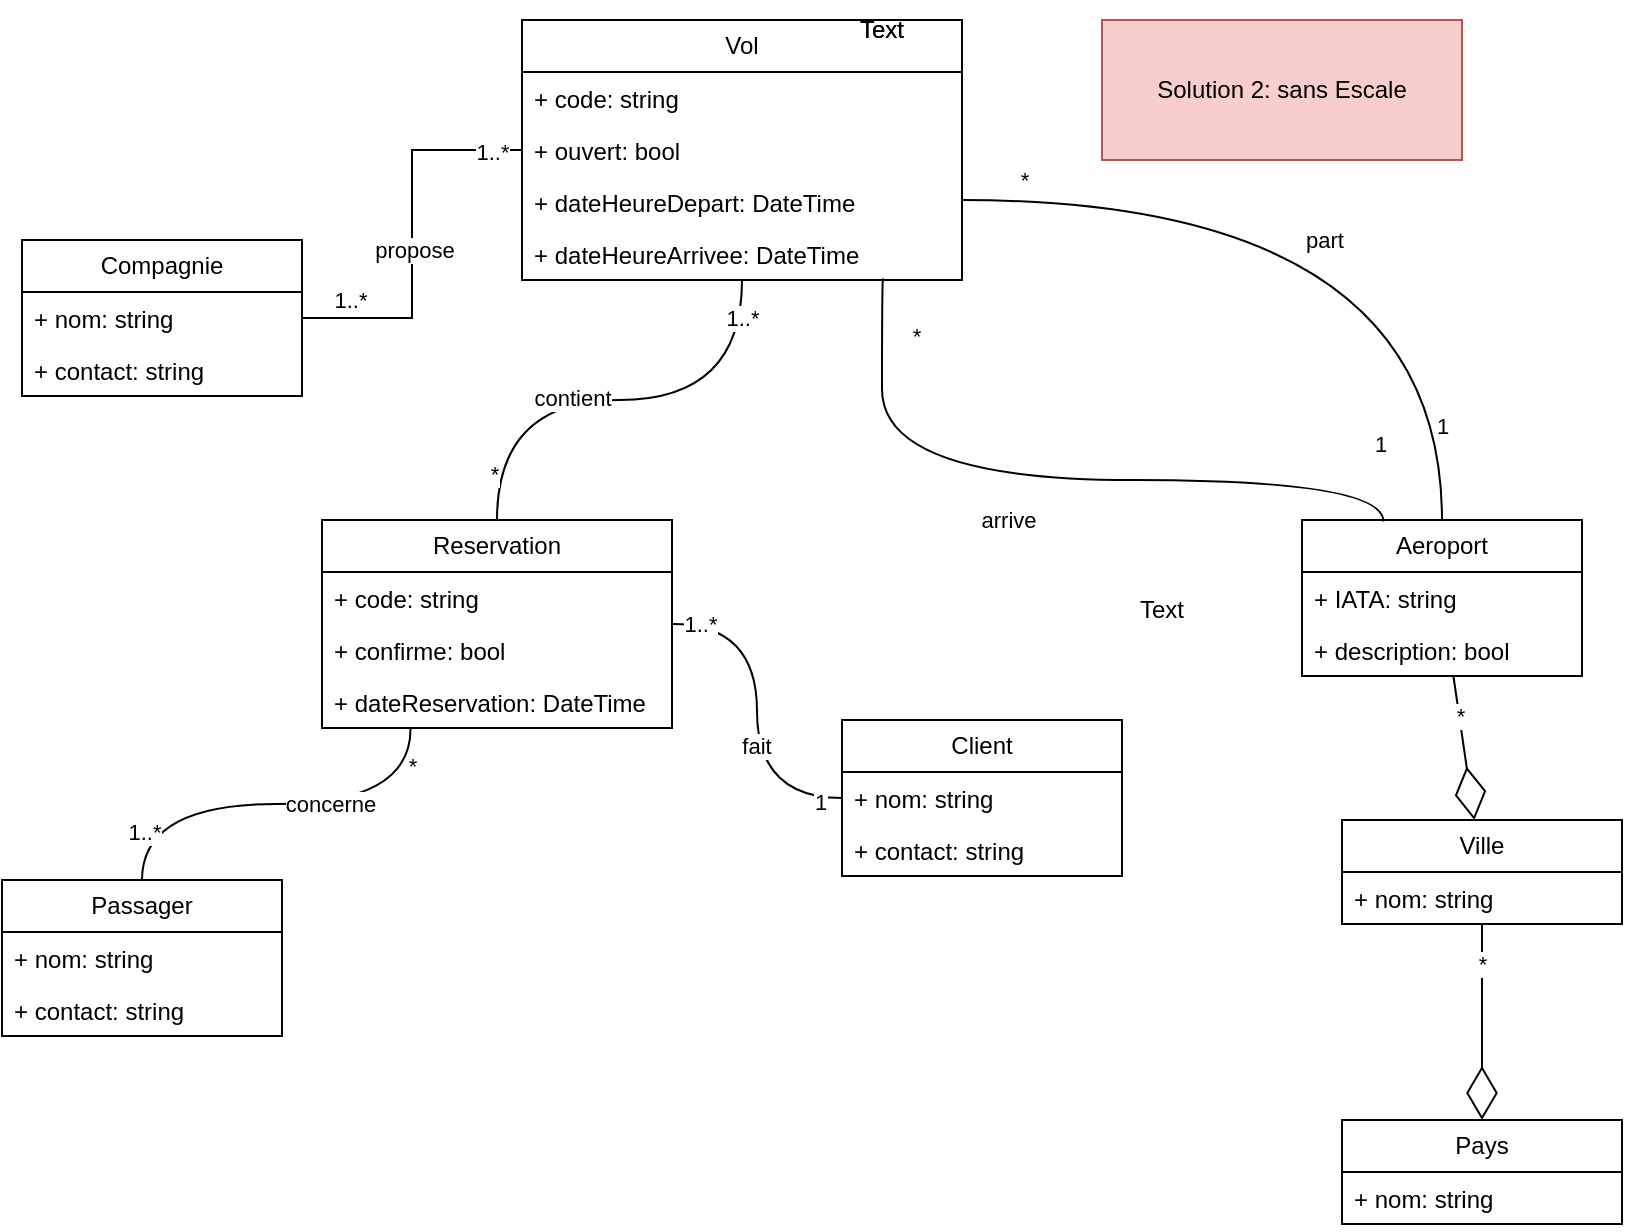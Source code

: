 <mxfile version="21.5.1" type="device">
  <diagram name="Page-1" id="QruLVX8btlc6S3L78YsI">
    <mxGraphModel dx="1036" dy="614" grid="1" gridSize="10" guides="1" tooltips="1" connect="1" arrows="1" fold="1" page="1" pageScale="1" pageWidth="850" pageHeight="1100" math="0" shadow="0">
      <root>
        <mxCell id="0" />
        <mxCell id="1" parent="0" />
        <mxCell id="to6z6Xeez4nVyGI6VchG-9" style="edgeStyle=orthogonalEdgeStyle;rounded=0;orthogonalLoop=1;jettySize=auto;html=1;endArrow=none;endFill=0;" parent="1" source="to6z6Xeez4nVyGI6VchG-1" target="to6z6Xeez4nVyGI6VchG-5" edge="1">
          <mxGeometry relative="1" as="geometry">
            <mxPoint x="250" y="201.974" as="sourcePoint" />
            <mxPoint x="440" y="293" as="targetPoint" />
          </mxGeometry>
        </mxCell>
        <mxCell id="to6z6Xeez4nVyGI6VchG-11" value="1..*" style="edgeLabel;html=1;align=center;verticalAlign=middle;resizable=0;points=[];" parent="to6z6Xeez4nVyGI6VchG-9" vertex="1" connectable="0">
          <mxGeometry x="0.84" y="-1" relative="1" as="geometry">
            <mxPoint as="offset" />
          </mxGeometry>
        </mxCell>
        <mxCell id="to6z6Xeez4nVyGI6VchG-12" value="1..*" style="edgeLabel;html=1;align=center;verticalAlign=middle;resizable=0;points=[];" parent="to6z6Xeez4nVyGI6VchG-9" vertex="1" connectable="0">
          <mxGeometry x="-0.92" y="2" relative="1" as="geometry">
            <mxPoint x="16" y="-7" as="offset" />
          </mxGeometry>
        </mxCell>
        <mxCell id="to6z6Xeez4nVyGI6VchG-13" value="propose" style="edgeLabel;html=1;align=center;verticalAlign=middle;resizable=0;points=[];" parent="to6z6Xeez4nVyGI6VchG-9" vertex="1" connectable="0">
          <mxGeometry x="-0.085" y="-1" relative="1" as="geometry">
            <mxPoint as="offset" />
          </mxGeometry>
        </mxCell>
        <mxCell id="to6z6Xeez4nVyGI6VchG-1" value="Compagnie" style="swimlane;fontStyle=0;childLayout=stackLayout;horizontal=1;startSize=26;fillColor=none;horizontalStack=0;resizeParent=1;resizeParentMax=0;resizeLast=0;collapsible=1;marginBottom=0;whiteSpace=wrap;html=1;" parent="1" vertex="1">
          <mxGeometry x="80" y="130" width="140" height="78" as="geometry" />
        </mxCell>
        <mxCell id="to6z6Xeez4nVyGI6VchG-2" value="+ nom: string&amp;nbsp;" style="text;strokeColor=none;fillColor=none;align=left;verticalAlign=top;spacingLeft=4;spacingRight=4;overflow=hidden;rotatable=0;points=[[0,0.5],[1,0.5]];portConstraint=eastwest;whiteSpace=wrap;html=1;" parent="to6z6Xeez4nVyGI6VchG-1" vertex="1">
          <mxGeometry y="26" width="140" height="26" as="geometry" />
        </mxCell>
        <mxCell id="to6z6Xeez4nVyGI6VchG-3" value="+ contact: string" style="text;strokeColor=none;fillColor=none;align=left;verticalAlign=top;spacingLeft=4;spacingRight=4;overflow=hidden;rotatable=0;points=[[0,0.5],[1,0.5]];portConstraint=eastwest;whiteSpace=wrap;html=1;" parent="to6z6Xeez4nVyGI6VchG-1" vertex="1">
          <mxGeometry y="52" width="140" height="26" as="geometry" />
        </mxCell>
        <mxCell id="to6z6Xeez4nVyGI6VchG-5" value="Vol" style="swimlane;fontStyle=0;childLayout=stackLayout;horizontal=1;startSize=26;fillColor=none;horizontalStack=0;resizeParent=1;resizeParentMax=0;resizeLast=0;collapsible=1;marginBottom=0;whiteSpace=wrap;html=1;" parent="1" vertex="1">
          <mxGeometry x="330" y="20" width="220" height="130" as="geometry" />
        </mxCell>
        <mxCell id="to6z6Xeez4nVyGI6VchG-6" value="+ code: string" style="text;strokeColor=none;fillColor=none;align=left;verticalAlign=top;spacingLeft=4;spacingRight=4;overflow=hidden;rotatable=0;points=[[0,0.5],[1,0.5]];portConstraint=eastwest;whiteSpace=wrap;html=1;" parent="to6z6Xeez4nVyGI6VchG-5" vertex="1">
          <mxGeometry y="26" width="220" height="26" as="geometry" />
        </mxCell>
        <mxCell id="to6z6Xeez4nVyGI6VchG-7" value="+ ouvert: bool" style="text;strokeColor=none;fillColor=none;align=left;verticalAlign=top;spacingLeft=4;spacingRight=4;overflow=hidden;rotatable=0;points=[[0,0.5],[1,0.5]];portConstraint=eastwest;whiteSpace=wrap;html=1;" parent="to6z6Xeez4nVyGI6VchG-5" vertex="1">
          <mxGeometry y="52" width="220" height="26" as="geometry" />
        </mxCell>
        <mxCell id="to6z6Xeez4nVyGI6VchG-62" value="+ dateHeureDepart: DateTime" style="text;strokeColor=none;fillColor=none;align=left;verticalAlign=top;spacingLeft=4;spacingRight=4;overflow=hidden;rotatable=0;points=[[0,0.5],[1,0.5]];portConstraint=eastwest;whiteSpace=wrap;html=1;" parent="to6z6Xeez4nVyGI6VchG-5" vertex="1">
          <mxGeometry y="78" width="220" height="26" as="geometry" />
        </mxCell>
        <mxCell id="to6z6Xeez4nVyGI6VchG-63" value="+ dateHeureArrivee: DateTime" style="text;strokeColor=none;fillColor=none;align=left;verticalAlign=top;spacingLeft=4;spacingRight=4;overflow=hidden;rotatable=0;points=[[0,0.5],[1,0.5]];portConstraint=eastwest;whiteSpace=wrap;html=1;" parent="to6z6Xeez4nVyGI6VchG-5" vertex="1">
          <mxGeometry y="104" width="220" height="26" as="geometry" />
        </mxCell>
        <mxCell id="to6z6Xeez4nVyGI6VchG-27" style="edgeStyle=orthogonalEdgeStyle;rounded=0;orthogonalLoop=1;jettySize=auto;html=1;endArrow=none;endFill=0;curved=1;" parent="1" source="to6z6Xeez4nVyGI6VchG-18" target="to6z6Xeez4nVyGI6VchG-24" edge="1">
          <mxGeometry relative="1" as="geometry" />
        </mxCell>
        <mxCell id="to6z6Xeez4nVyGI6VchG-28" value="1..*" style="edgeLabel;html=1;align=center;verticalAlign=middle;resizable=0;points=[];" parent="to6z6Xeez4nVyGI6VchG-27" vertex="1" connectable="0">
          <mxGeometry x="0.845" relative="1" as="geometry">
            <mxPoint as="offset" />
          </mxGeometry>
        </mxCell>
        <mxCell id="to6z6Xeez4nVyGI6VchG-29" value="fait" style="edgeLabel;html=1;align=center;verticalAlign=middle;resizable=0;points=[];" parent="to6z6Xeez4nVyGI6VchG-27" vertex="1" connectable="0">
          <mxGeometry x="-0.197" y="1" relative="1" as="geometry">
            <mxPoint as="offset" />
          </mxGeometry>
        </mxCell>
        <mxCell id="to6z6Xeez4nVyGI6VchG-30" value="1" style="edgeLabel;html=1;align=center;verticalAlign=middle;resizable=0;points=[];" parent="to6z6Xeez4nVyGI6VchG-27" vertex="1" connectable="0">
          <mxGeometry x="-0.866" y="2" relative="1" as="geometry">
            <mxPoint as="offset" />
          </mxGeometry>
        </mxCell>
        <mxCell id="to6z6Xeez4nVyGI6VchG-18" value="Client" style="swimlane;fontStyle=0;childLayout=stackLayout;horizontal=1;startSize=26;fillColor=none;horizontalStack=0;resizeParent=1;resizeParentMax=0;resizeLast=0;collapsible=1;marginBottom=0;whiteSpace=wrap;html=1;" parent="1" vertex="1">
          <mxGeometry x="490" y="370" width="140" height="78" as="geometry" />
        </mxCell>
        <mxCell id="to6z6Xeez4nVyGI6VchG-19" value="+ nom: string&amp;nbsp;" style="text;strokeColor=none;fillColor=none;align=left;verticalAlign=top;spacingLeft=4;spacingRight=4;overflow=hidden;rotatable=0;points=[[0,0.5],[1,0.5]];portConstraint=eastwest;whiteSpace=wrap;html=1;" parent="to6z6Xeez4nVyGI6VchG-18" vertex="1">
          <mxGeometry y="26" width="140" height="26" as="geometry" />
        </mxCell>
        <mxCell id="to6z6Xeez4nVyGI6VchG-20" value="+ contact: string" style="text;strokeColor=none;fillColor=none;align=left;verticalAlign=top;spacingLeft=4;spacingRight=4;overflow=hidden;rotatable=0;points=[[0,0.5],[1,0.5]];portConstraint=eastwest;whiteSpace=wrap;html=1;" parent="to6z6Xeez4nVyGI6VchG-18" vertex="1">
          <mxGeometry y="52" width="140" height="26" as="geometry" />
        </mxCell>
        <mxCell id="to6z6Xeez4nVyGI6VchG-21" value="Passager" style="swimlane;fontStyle=0;childLayout=stackLayout;horizontal=1;startSize=26;fillColor=none;horizontalStack=0;resizeParent=1;resizeParentMax=0;resizeLast=0;collapsible=1;marginBottom=0;whiteSpace=wrap;html=1;" parent="1" vertex="1">
          <mxGeometry x="70" y="450" width="140" height="78" as="geometry" />
        </mxCell>
        <mxCell id="to6z6Xeez4nVyGI6VchG-22" value="+ nom: string&amp;nbsp;" style="text;strokeColor=none;fillColor=none;align=left;verticalAlign=top;spacingLeft=4;spacingRight=4;overflow=hidden;rotatable=0;points=[[0,0.5],[1,0.5]];portConstraint=eastwest;whiteSpace=wrap;html=1;" parent="to6z6Xeez4nVyGI6VchG-21" vertex="1">
          <mxGeometry y="26" width="140" height="26" as="geometry" />
        </mxCell>
        <mxCell id="to6z6Xeez4nVyGI6VchG-23" value="+ contact: string" style="text;strokeColor=none;fillColor=none;align=left;verticalAlign=top;spacingLeft=4;spacingRight=4;overflow=hidden;rotatable=0;points=[[0,0.5],[1,0.5]];portConstraint=eastwest;whiteSpace=wrap;html=1;" parent="to6z6Xeez4nVyGI6VchG-21" vertex="1">
          <mxGeometry y="52" width="140" height="26" as="geometry" />
        </mxCell>
        <mxCell id="to6z6Xeez4nVyGI6VchG-31" style="edgeStyle=orthogonalEdgeStyle;rounded=0;orthogonalLoop=1;jettySize=auto;html=1;endArrow=none;endFill=0;exitX=0.253;exitY=1.013;exitDx=0;exitDy=0;exitPerimeter=0;curved=1;" parent="1" source="to6z6Xeez4nVyGI6VchG-26" target="to6z6Xeez4nVyGI6VchG-21" edge="1">
          <mxGeometry relative="1" as="geometry" />
        </mxCell>
        <mxCell id="to6z6Xeez4nVyGI6VchG-32" value="concerne" style="edgeLabel;html=1;align=center;verticalAlign=middle;resizable=0;points=[];" parent="to6z6Xeez4nVyGI6VchG-31" vertex="1" connectable="0">
          <mxGeometry x="-0.255" relative="1" as="geometry">
            <mxPoint as="offset" />
          </mxGeometry>
        </mxCell>
        <mxCell id="to6z6Xeez4nVyGI6VchG-33" value="1..*" style="edgeLabel;html=1;align=center;verticalAlign=middle;resizable=0;points=[];" parent="to6z6Xeez4nVyGI6VchG-31" vertex="1" connectable="0">
          <mxGeometry x="0.769" y="1" relative="1" as="geometry">
            <mxPoint as="offset" />
          </mxGeometry>
        </mxCell>
        <mxCell id="to6z6Xeez4nVyGI6VchG-34" value="*" style="edgeLabel;html=1;align=center;verticalAlign=middle;resizable=0;points=[];" parent="to6z6Xeez4nVyGI6VchG-31" vertex="1" connectable="0">
          <mxGeometry x="-0.829" relative="1" as="geometry">
            <mxPoint as="offset" />
          </mxGeometry>
        </mxCell>
        <mxCell id="to6z6Xeez4nVyGI6VchG-24" value="Reservation" style="swimlane;fontStyle=0;childLayout=stackLayout;horizontal=1;startSize=26;fillColor=none;horizontalStack=0;resizeParent=1;resizeParentMax=0;resizeLast=0;collapsible=1;marginBottom=0;whiteSpace=wrap;html=1;" parent="1" vertex="1">
          <mxGeometry x="230" y="270" width="175" height="104" as="geometry" />
        </mxCell>
        <mxCell id="to6z6Xeez4nVyGI6VchG-25" value="+ code: string&amp;nbsp;" style="text;strokeColor=none;fillColor=none;align=left;verticalAlign=top;spacingLeft=4;spacingRight=4;overflow=hidden;rotatable=0;points=[[0,0.5],[1,0.5]];portConstraint=eastwest;whiteSpace=wrap;html=1;" parent="to6z6Xeez4nVyGI6VchG-24" vertex="1">
          <mxGeometry y="26" width="175" height="26" as="geometry" />
        </mxCell>
        <mxCell id="to6z6Xeez4nVyGI6VchG-64" value="+ confirme: bool" style="text;strokeColor=none;fillColor=none;align=left;verticalAlign=top;spacingLeft=4;spacingRight=4;overflow=hidden;rotatable=0;points=[[0,0.5],[1,0.5]];portConstraint=eastwest;whiteSpace=wrap;html=1;" parent="to6z6Xeez4nVyGI6VchG-24" vertex="1">
          <mxGeometry y="52" width="175" height="26" as="geometry" />
        </mxCell>
        <mxCell id="to6z6Xeez4nVyGI6VchG-26" value="+ dateReservation: DateTime" style="text;strokeColor=none;fillColor=none;align=left;verticalAlign=top;spacingLeft=4;spacingRight=4;overflow=hidden;rotatable=0;points=[[0,0.5],[1,0.5]];portConstraint=eastwest;whiteSpace=wrap;html=1;" parent="to6z6Xeez4nVyGI6VchG-24" vertex="1">
          <mxGeometry y="78" width="175" height="26" as="geometry" />
        </mxCell>
        <mxCell id="to6z6Xeez4nVyGI6VchG-35" style="edgeStyle=orthogonalEdgeStyle;rounded=0;orthogonalLoop=1;jettySize=auto;html=1;endArrow=none;endFill=0;curved=1;" parent="1" source="to6z6Xeez4nVyGI6VchG-24" target="to6z6Xeez4nVyGI6VchG-5" edge="1">
          <mxGeometry relative="1" as="geometry">
            <mxPoint x="260" y="590" as="sourcePoint" />
            <mxPoint x="348" y="398" as="targetPoint" />
          </mxGeometry>
        </mxCell>
        <mxCell id="to6z6Xeez4nVyGI6VchG-36" value="1..*" style="edgeLabel;html=1;align=center;verticalAlign=middle;resizable=0;points=[];" parent="to6z6Xeez4nVyGI6VchG-35" vertex="1" connectable="0">
          <mxGeometry x="0.845" relative="1" as="geometry">
            <mxPoint as="offset" />
          </mxGeometry>
        </mxCell>
        <mxCell id="to6z6Xeez4nVyGI6VchG-37" value="contient" style="edgeLabel;html=1;align=center;verticalAlign=middle;resizable=0;points=[];" parent="to6z6Xeez4nVyGI6VchG-35" vertex="1" connectable="0">
          <mxGeometry x="-0.197" y="1" relative="1" as="geometry">
            <mxPoint as="offset" />
          </mxGeometry>
        </mxCell>
        <mxCell id="to6z6Xeez4nVyGI6VchG-38" value="*" style="edgeLabel;html=1;align=center;verticalAlign=middle;resizable=0;points=[];" parent="to6z6Xeez4nVyGI6VchG-35" vertex="1" connectable="0">
          <mxGeometry x="-0.866" y="2" relative="1" as="geometry">
            <mxPoint y="-7" as="offset" />
          </mxGeometry>
        </mxCell>
        <mxCell id="to6z6Xeez4nVyGI6VchG-40" value="Aeroport" style="swimlane;fontStyle=0;childLayout=stackLayout;horizontal=1;startSize=26;fillColor=none;horizontalStack=0;resizeParent=1;resizeParentMax=0;resizeLast=0;collapsible=1;marginBottom=0;whiteSpace=wrap;html=1;" parent="1" vertex="1">
          <mxGeometry x="720" y="270" width="140" height="78" as="geometry" />
        </mxCell>
        <mxCell id="to6z6Xeez4nVyGI6VchG-41" value="+ IATA: string" style="text;strokeColor=none;fillColor=none;align=left;verticalAlign=top;spacingLeft=4;spacingRight=4;overflow=hidden;rotatable=0;points=[[0,0.5],[1,0.5]];portConstraint=eastwest;whiteSpace=wrap;html=1;" parent="to6z6Xeez4nVyGI6VchG-40" vertex="1">
          <mxGeometry y="26" width="140" height="26" as="geometry" />
        </mxCell>
        <mxCell id="to6z6Xeez4nVyGI6VchG-42" value="+ description: bool" style="text;strokeColor=none;fillColor=none;align=left;verticalAlign=top;spacingLeft=4;spacingRight=4;overflow=hidden;rotatable=0;points=[[0,0.5],[1,0.5]];portConstraint=eastwest;whiteSpace=wrap;html=1;" parent="to6z6Xeez4nVyGI6VchG-40" vertex="1">
          <mxGeometry y="52" width="140" height="26" as="geometry" />
        </mxCell>
        <mxCell id="to6z6Xeez4nVyGI6VchG-44" value="Ville" style="swimlane;fontStyle=0;childLayout=stackLayout;horizontal=1;startSize=26;fillColor=none;horizontalStack=0;resizeParent=1;resizeParentMax=0;resizeLast=0;collapsible=1;marginBottom=0;whiteSpace=wrap;html=1;" parent="1" vertex="1">
          <mxGeometry x="740" y="420" width="140" height="52" as="geometry" />
        </mxCell>
        <mxCell id="to6z6Xeez4nVyGI6VchG-45" value="+ nom: string" style="text;strokeColor=none;fillColor=none;align=left;verticalAlign=top;spacingLeft=4;spacingRight=4;overflow=hidden;rotatable=0;points=[[0,0.5],[1,0.5]];portConstraint=eastwest;whiteSpace=wrap;html=1;" parent="to6z6Xeez4nVyGI6VchG-44" vertex="1">
          <mxGeometry y="26" width="140" height="26" as="geometry" />
        </mxCell>
        <mxCell id="to6z6Xeez4nVyGI6VchG-47" value="Pays" style="swimlane;fontStyle=0;childLayout=stackLayout;horizontal=1;startSize=26;fillColor=none;horizontalStack=0;resizeParent=1;resizeParentMax=0;resizeLast=0;collapsible=1;marginBottom=0;whiteSpace=wrap;html=1;" parent="1" vertex="1">
          <mxGeometry x="740" y="570" width="140" height="52" as="geometry" />
        </mxCell>
        <mxCell id="to6z6Xeez4nVyGI6VchG-48" value="+ nom: string" style="text;strokeColor=none;fillColor=none;align=left;verticalAlign=top;spacingLeft=4;spacingRight=4;overflow=hidden;rotatable=0;points=[[0,0.5],[1,0.5]];portConstraint=eastwest;whiteSpace=wrap;html=1;" parent="to6z6Xeez4nVyGI6VchG-47" vertex="1">
          <mxGeometry y="26" width="140" height="26" as="geometry" />
        </mxCell>
        <mxCell id="to6z6Xeez4nVyGI6VchG-50" value="" style="endArrow=diamondThin;endFill=0;endSize=24;html=1;rounded=0;" parent="1" source="to6z6Xeez4nVyGI6VchG-44" target="to6z6Xeez4nVyGI6VchG-47" edge="1">
          <mxGeometry width="160" relative="1" as="geometry">
            <mxPoint x="350" y="410" as="sourcePoint" />
            <mxPoint x="510" y="410" as="targetPoint" />
          </mxGeometry>
        </mxCell>
        <mxCell id="to6z6Xeez4nVyGI6VchG-53" value="*" style="edgeLabel;html=1;align=center;verticalAlign=middle;resizable=0;points=[];" parent="to6z6Xeez4nVyGI6VchG-50" vertex="1" connectable="0">
          <mxGeometry x="-0.606" relative="1" as="geometry">
            <mxPoint as="offset" />
          </mxGeometry>
        </mxCell>
        <mxCell id="to6z6Xeez4nVyGI6VchG-51" value="" style="endArrow=diamondThin;endFill=0;endSize=24;html=1;rounded=0;" parent="1" source="to6z6Xeez4nVyGI6VchG-40" target="to6z6Xeez4nVyGI6VchG-44" edge="1">
          <mxGeometry width="160" relative="1" as="geometry">
            <mxPoint x="666" y="392" as="sourcePoint" />
            <mxPoint x="654" y="486" as="targetPoint" />
          </mxGeometry>
        </mxCell>
        <mxCell id="to6z6Xeez4nVyGI6VchG-52" value="*" style="edgeLabel;html=1;align=center;verticalAlign=middle;resizable=0;points=[];" parent="to6z6Xeez4nVyGI6VchG-51" vertex="1" connectable="0">
          <mxGeometry x="-0.448" relative="1" as="geometry">
            <mxPoint as="offset" />
          </mxGeometry>
        </mxCell>
        <mxCell id="to6z6Xeez4nVyGI6VchG-54" style="edgeStyle=orthogonalEdgeStyle;rounded=0;orthogonalLoop=1;jettySize=auto;html=1;endArrow=none;endFill=0;curved=1;" parent="1" source="to6z6Xeez4nVyGI6VchG-40" target="to6z6Xeez4nVyGI6VchG-5" edge="1">
          <mxGeometry relative="1" as="geometry">
            <mxPoint x="365" y="339" as="sourcePoint" />
            <mxPoint x="440" y="178" as="targetPoint" />
            <Array as="points">
              <mxPoint x="790" y="110" />
            </Array>
          </mxGeometry>
        </mxCell>
        <mxCell id="to6z6Xeez4nVyGI6VchG-55" value="*" style="edgeLabel;html=1;align=center;verticalAlign=middle;resizable=0;points=[];" parent="to6z6Xeez4nVyGI6VchG-54" vertex="1" connectable="0">
          <mxGeometry x="0.845" relative="1" as="geometry">
            <mxPoint y="-10" as="offset" />
          </mxGeometry>
        </mxCell>
        <mxCell id="to6z6Xeez4nVyGI6VchG-56" value="part" style="edgeLabel;html=1;align=center;verticalAlign=middle;resizable=0;points=[];" parent="to6z6Xeez4nVyGI6VchG-54" vertex="1" connectable="0">
          <mxGeometry x="-0.197" y="1" relative="1" as="geometry">
            <mxPoint x="-59" y="19" as="offset" />
          </mxGeometry>
        </mxCell>
        <mxCell id="to6z6Xeez4nVyGI6VchG-57" value="1" style="edgeLabel;html=1;align=center;verticalAlign=middle;resizable=0;points=[];" parent="to6z6Xeez4nVyGI6VchG-54" vertex="1" connectable="0">
          <mxGeometry x="-0.866" y="2" relative="1" as="geometry">
            <mxPoint x="2" y="-20" as="offset" />
          </mxGeometry>
        </mxCell>
        <mxCell id="to6z6Xeez4nVyGI6VchG-58" style="edgeStyle=orthogonalEdgeStyle;rounded=0;orthogonalLoop=1;jettySize=auto;html=1;endArrow=none;endFill=0;curved=1;exitX=0.291;exitY=0.009;exitDx=0;exitDy=0;exitPerimeter=0;entryX=0.82;entryY=0.971;entryDx=0;entryDy=0;entryPerimeter=0;" parent="1" source="to6z6Xeez4nVyGI6VchG-40" target="to6z6Xeez4nVyGI6VchG-63" edge="1">
          <mxGeometry relative="1" as="geometry">
            <mxPoint x="730" y="409" as="sourcePoint" />
            <mxPoint x="440" y="249" as="targetPoint" />
            <Array as="points">
              <mxPoint x="761" y="250" />
              <mxPoint x="510" y="250" />
              <mxPoint x="510" y="159" />
            </Array>
          </mxGeometry>
        </mxCell>
        <mxCell id="to6z6Xeez4nVyGI6VchG-59" value="*" style="edgeLabel;html=1;align=center;verticalAlign=middle;resizable=0;points=[];" parent="to6z6Xeez4nVyGI6VchG-58" vertex="1" connectable="0">
          <mxGeometry x="0.845" relative="1" as="geometry">
            <mxPoint x="17" as="offset" />
          </mxGeometry>
        </mxCell>
        <mxCell id="to6z6Xeez4nVyGI6VchG-60" value="arrive" style="edgeLabel;html=1;align=center;verticalAlign=middle;resizable=0;points=[];" parent="to6z6Xeez4nVyGI6VchG-58" vertex="1" connectable="0">
          <mxGeometry x="-0.197" y="1" relative="1" as="geometry">
            <mxPoint x="-59" y="19" as="offset" />
          </mxGeometry>
        </mxCell>
        <mxCell id="to6z6Xeez4nVyGI6VchG-61" value="1" style="edgeLabel;html=1;align=center;verticalAlign=middle;resizable=0;points=[];" parent="to6z6Xeez4nVyGI6VchG-58" vertex="1" connectable="0">
          <mxGeometry x="-0.866" y="2" relative="1" as="geometry">
            <mxPoint x="2" y="-20" as="offset" />
          </mxGeometry>
        </mxCell>
        <mxCell id="to6z6Xeez4nVyGI6VchG-65" value="Text" style="text;html=1;strokeColor=none;fillColor=none;align=center;verticalAlign=middle;whiteSpace=wrap;rounded=0;" parent="1" vertex="1">
          <mxGeometry x="480" y="10" width="60" height="30" as="geometry" />
        </mxCell>
        <mxCell id="to6z6Xeez4nVyGI6VchG-66" value="Text" style="text;html=1;strokeColor=none;fillColor=none;align=center;verticalAlign=middle;whiteSpace=wrap;rounded=0;" parent="1" vertex="1">
          <mxGeometry x="480" y="10" width="60" height="30" as="geometry" />
        </mxCell>
        <mxCell id="ud7lvECBZG6fxsXJwa__-1" value="Text" style="text;html=1;strokeColor=none;fillColor=none;align=center;verticalAlign=middle;whiteSpace=wrap;rounded=0;" vertex="1" parent="1">
          <mxGeometry x="620" y="300" width="60" height="30" as="geometry" />
        </mxCell>
        <mxCell id="ud7lvECBZG6fxsXJwa__-3" value="Solution 2: sans Escale" style="text;html=1;strokeColor=#b85450;fillColor=#f8cecc;align=center;verticalAlign=middle;whiteSpace=wrap;rounded=0;" vertex="1" parent="1">
          <mxGeometry x="620" y="20" width="180" height="70" as="geometry" />
        </mxCell>
      </root>
    </mxGraphModel>
  </diagram>
</mxfile>
